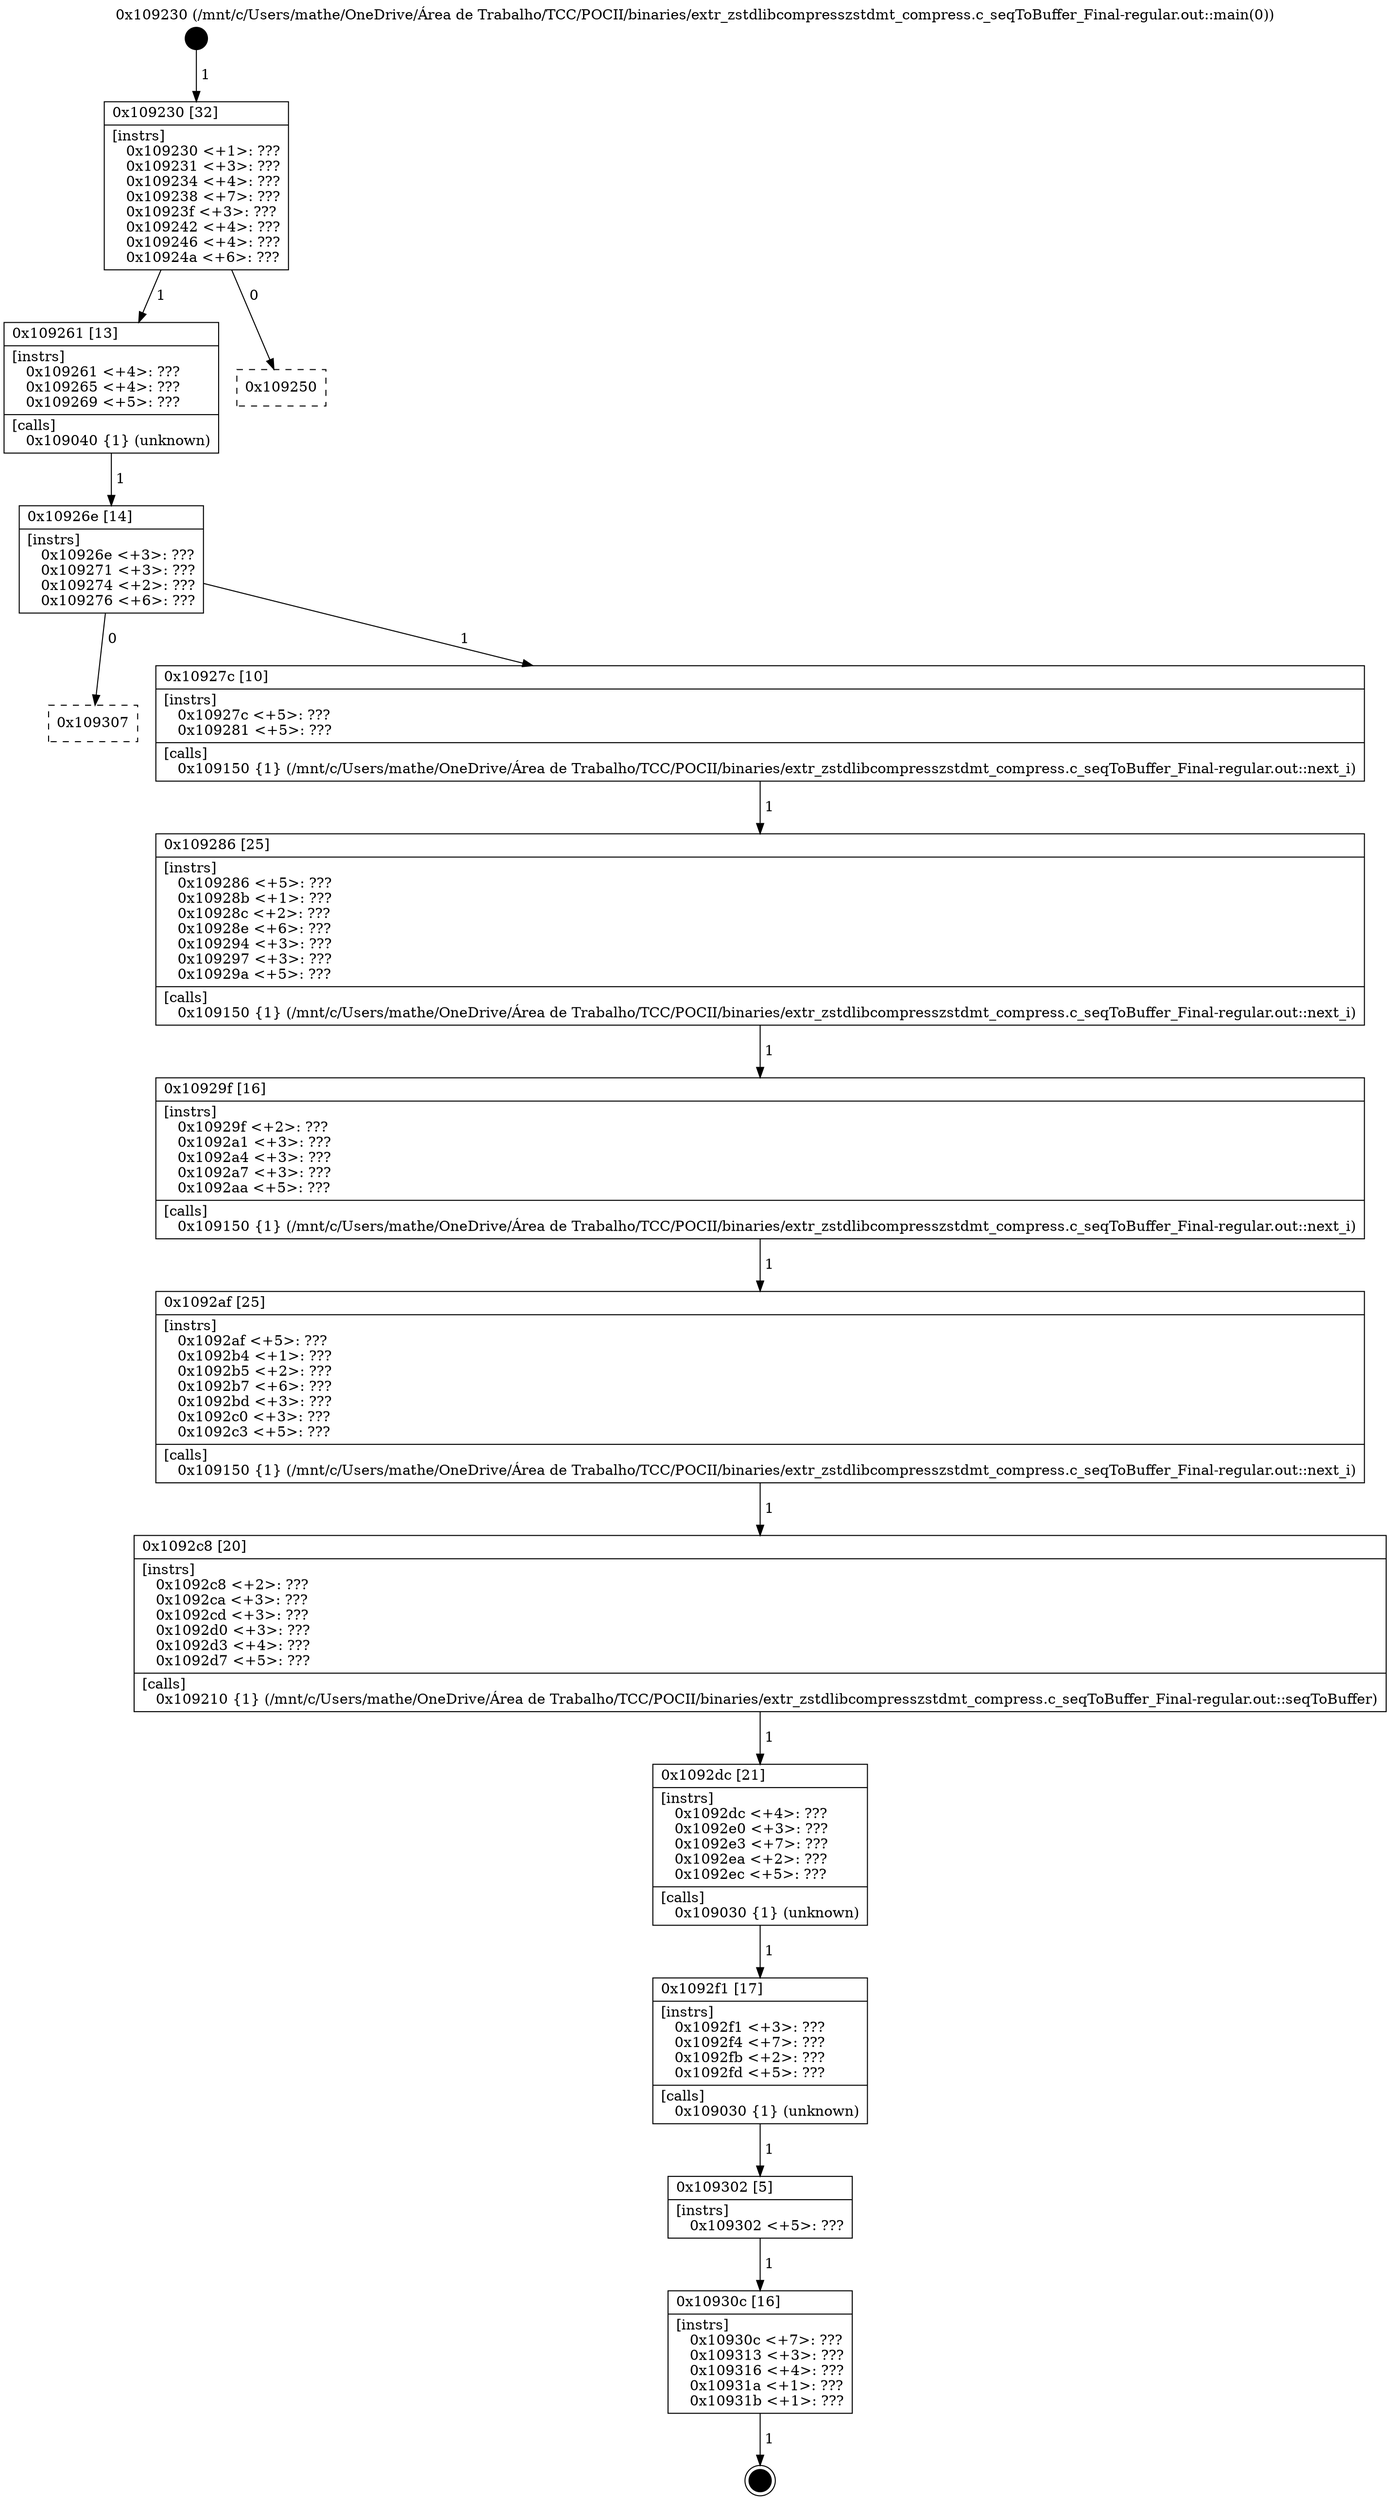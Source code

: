 digraph "0x109230" {
  label = "0x109230 (/mnt/c/Users/mathe/OneDrive/Área de Trabalho/TCC/POCII/binaries/extr_zstdlibcompresszstdmt_compress.c_seqToBuffer_Final-regular.out::main(0))"
  labelloc = "t"
  node[shape=record]

  Entry [label="",width=0.3,height=0.3,shape=circle,fillcolor=black,style=filled]
  "0x109230" [label="{
     0x109230 [32]\l
     | [instrs]\l
     &nbsp;&nbsp;0x109230 \<+1\>: ???\l
     &nbsp;&nbsp;0x109231 \<+3\>: ???\l
     &nbsp;&nbsp;0x109234 \<+4\>: ???\l
     &nbsp;&nbsp;0x109238 \<+7\>: ???\l
     &nbsp;&nbsp;0x10923f \<+3\>: ???\l
     &nbsp;&nbsp;0x109242 \<+4\>: ???\l
     &nbsp;&nbsp;0x109246 \<+4\>: ???\l
     &nbsp;&nbsp;0x10924a \<+6\>: ???\l
  }"]
  "0x109261" [label="{
     0x109261 [13]\l
     | [instrs]\l
     &nbsp;&nbsp;0x109261 \<+4\>: ???\l
     &nbsp;&nbsp;0x109265 \<+4\>: ???\l
     &nbsp;&nbsp;0x109269 \<+5\>: ???\l
     | [calls]\l
     &nbsp;&nbsp;0x109040 \{1\} (unknown)\l
  }"]
  "0x109250" [label="{
     0x109250\l
  }", style=dashed]
  "0x10926e" [label="{
     0x10926e [14]\l
     | [instrs]\l
     &nbsp;&nbsp;0x10926e \<+3\>: ???\l
     &nbsp;&nbsp;0x109271 \<+3\>: ???\l
     &nbsp;&nbsp;0x109274 \<+2\>: ???\l
     &nbsp;&nbsp;0x109276 \<+6\>: ???\l
  }"]
  "0x109307" [label="{
     0x109307\l
  }", style=dashed]
  "0x10927c" [label="{
     0x10927c [10]\l
     | [instrs]\l
     &nbsp;&nbsp;0x10927c \<+5\>: ???\l
     &nbsp;&nbsp;0x109281 \<+5\>: ???\l
     | [calls]\l
     &nbsp;&nbsp;0x109150 \{1\} (/mnt/c/Users/mathe/OneDrive/Área de Trabalho/TCC/POCII/binaries/extr_zstdlibcompresszstdmt_compress.c_seqToBuffer_Final-regular.out::next_i)\l
  }"]
  Exit [label="",width=0.3,height=0.3,shape=circle,fillcolor=black,style=filled,peripheries=2]
  "0x109286" [label="{
     0x109286 [25]\l
     | [instrs]\l
     &nbsp;&nbsp;0x109286 \<+5\>: ???\l
     &nbsp;&nbsp;0x10928b \<+1\>: ???\l
     &nbsp;&nbsp;0x10928c \<+2\>: ???\l
     &nbsp;&nbsp;0x10928e \<+6\>: ???\l
     &nbsp;&nbsp;0x109294 \<+3\>: ???\l
     &nbsp;&nbsp;0x109297 \<+3\>: ???\l
     &nbsp;&nbsp;0x10929a \<+5\>: ???\l
     | [calls]\l
     &nbsp;&nbsp;0x109150 \{1\} (/mnt/c/Users/mathe/OneDrive/Área de Trabalho/TCC/POCII/binaries/extr_zstdlibcompresszstdmt_compress.c_seqToBuffer_Final-regular.out::next_i)\l
  }"]
  "0x10929f" [label="{
     0x10929f [16]\l
     | [instrs]\l
     &nbsp;&nbsp;0x10929f \<+2\>: ???\l
     &nbsp;&nbsp;0x1092a1 \<+3\>: ???\l
     &nbsp;&nbsp;0x1092a4 \<+3\>: ???\l
     &nbsp;&nbsp;0x1092a7 \<+3\>: ???\l
     &nbsp;&nbsp;0x1092aa \<+5\>: ???\l
     | [calls]\l
     &nbsp;&nbsp;0x109150 \{1\} (/mnt/c/Users/mathe/OneDrive/Área de Trabalho/TCC/POCII/binaries/extr_zstdlibcompresszstdmt_compress.c_seqToBuffer_Final-regular.out::next_i)\l
  }"]
  "0x1092af" [label="{
     0x1092af [25]\l
     | [instrs]\l
     &nbsp;&nbsp;0x1092af \<+5\>: ???\l
     &nbsp;&nbsp;0x1092b4 \<+1\>: ???\l
     &nbsp;&nbsp;0x1092b5 \<+2\>: ???\l
     &nbsp;&nbsp;0x1092b7 \<+6\>: ???\l
     &nbsp;&nbsp;0x1092bd \<+3\>: ???\l
     &nbsp;&nbsp;0x1092c0 \<+3\>: ???\l
     &nbsp;&nbsp;0x1092c3 \<+5\>: ???\l
     | [calls]\l
     &nbsp;&nbsp;0x109150 \{1\} (/mnt/c/Users/mathe/OneDrive/Área de Trabalho/TCC/POCII/binaries/extr_zstdlibcompresszstdmt_compress.c_seqToBuffer_Final-regular.out::next_i)\l
  }"]
  "0x1092c8" [label="{
     0x1092c8 [20]\l
     | [instrs]\l
     &nbsp;&nbsp;0x1092c8 \<+2\>: ???\l
     &nbsp;&nbsp;0x1092ca \<+3\>: ???\l
     &nbsp;&nbsp;0x1092cd \<+3\>: ???\l
     &nbsp;&nbsp;0x1092d0 \<+3\>: ???\l
     &nbsp;&nbsp;0x1092d3 \<+4\>: ???\l
     &nbsp;&nbsp;0x1092d7 \<+5\>: ???\l
     | [calls]\l
     &nbsp;&nbsp;0x109210 \{1\} (/mnt/c/Users/mathe/OneDrive/Área de Trabalho/TCC/POCII/binaries/extr_zstdlibcompresszstdmt_compress.c_seqToBuffer_Final-regular.out::seqToBuffer)\l
  }"]
  "0x1092dc" [label="{
     0x1092dc [21]\l
     | [instrs]\l
     &nbsp;&nbsp;0x1092dc \<+4\>: ???\l
     &nbsp;&nbsp;0x1092e0 \<+3\>: ???\l
     &nbsp;&nbsp;0x1092e3 \<+7\>: ???\l
     &nbsp;&nbsp;0x1092ea \<+2\>: ???\l
     &nbsp;&nbsp;0x1092ec \<+5\>: ???\l
     | [calls]\l
     &nbsp;&nbsp;0x109030 \{1\} (unknown)\l
  }"]
  "0x1092f1" [label="{
     0x1092f1 [17]\l
     | [instrs]\l
     &nbsp;&nbsp;0x1092f1 \<+3\>: ???\l
     &nbsp;&nbsp;0x1092f4 \<+7\>: ???\l
     &nbsp;&nbsp;0x1092fb \<+2\>: ???\l
     &nbsp;&nbsp;0x1092fd \<+5\>: ???\l
     | [calls]\l
     &nbsp;&nbsp;0x109030 \{1\} (unknown)\l
  }"]
  "0x109302" [label="{
     0x109302 [5]\l
     | [instrs]\l
     &nbsp;&nbsp;0x109302 \<+5\>: ???\l
  }"]
  "0x10930c" [label="{
     0x10930c [16]\l
     | [instrs]\l
     &nbsp;&nbsp;0x10930c \<+7\>: ???\l
     &nbsp;&nbsp;0x109313 \<+3\>: ???\l
     &nbsp;&nbsp;0x109316 \<+4\>: ???\l
     &nbsp;&nbsp;0x10931a \<+1\>: ???\l
     &nbsp;&nbsp;0x10931b \<+1\>: ???\l
  }"]
  Entry -> "0x109230" [label=" 1"]
  "0x109230" -> "0x109261" [label=" 1"]
  "0x109230" -> "0x109250" [label=" 0"]
  "0x109261" -> "0x10926e" [label=" 1"]
  "0x10926e" -> "0x109307" [label=" 0"]
  "0x10926e" -> "0x10927c" [label=" 1"]
  "0x10930c" -> Exit [label=" 1"]
  "0x10927c" -> "0x109286" [label=" 1"]
  "0x109286" -> "0x10929f" [label=" 1"]
  "0x10929f" -> "0x1092af" [label=" 1"]
  "0x1092af" -> "0x1092c8" [label=" 1"]
  "0x1092c8" -> "0x1092dc" [label=" 1"]
  "0x1092dc" -> "0x1092f1" [label=" 1"]
  "0x1092f1" -> "0x109302" [label=" 1"]
  "0x109302" -> "0x10930c" [label=" 1"]
}
